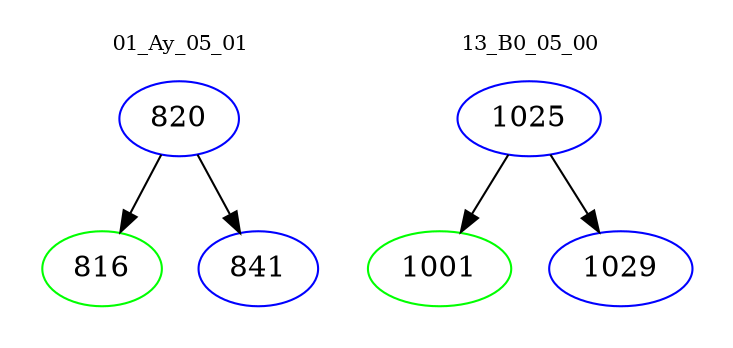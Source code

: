 digraph{
subgraph cluster_0 {
color = white
label = "01_Ay_05_01";
fontsize=10;
T0_820 [label="820", color="blue"]
T0_820 -> T0_816 [color="black"]
T0_816 [label="816", color="green"]
T0_820 -> T0_841 [color="black"]
T0_841 [label="841", color="blue"]
}
subgraph cluster_1 {
color = white
label = "13_B0_05_00";
fontsize=10;
T1_1025 [label="1025", color="blue"]
T1_1025 -> T1_1001 [color="black"]
T1_1001 [label="1001", color="green"]
T1_1025 -> T1_1029 [color="black"]
T1_1029 [label="1029", color="blue"]
}
}
